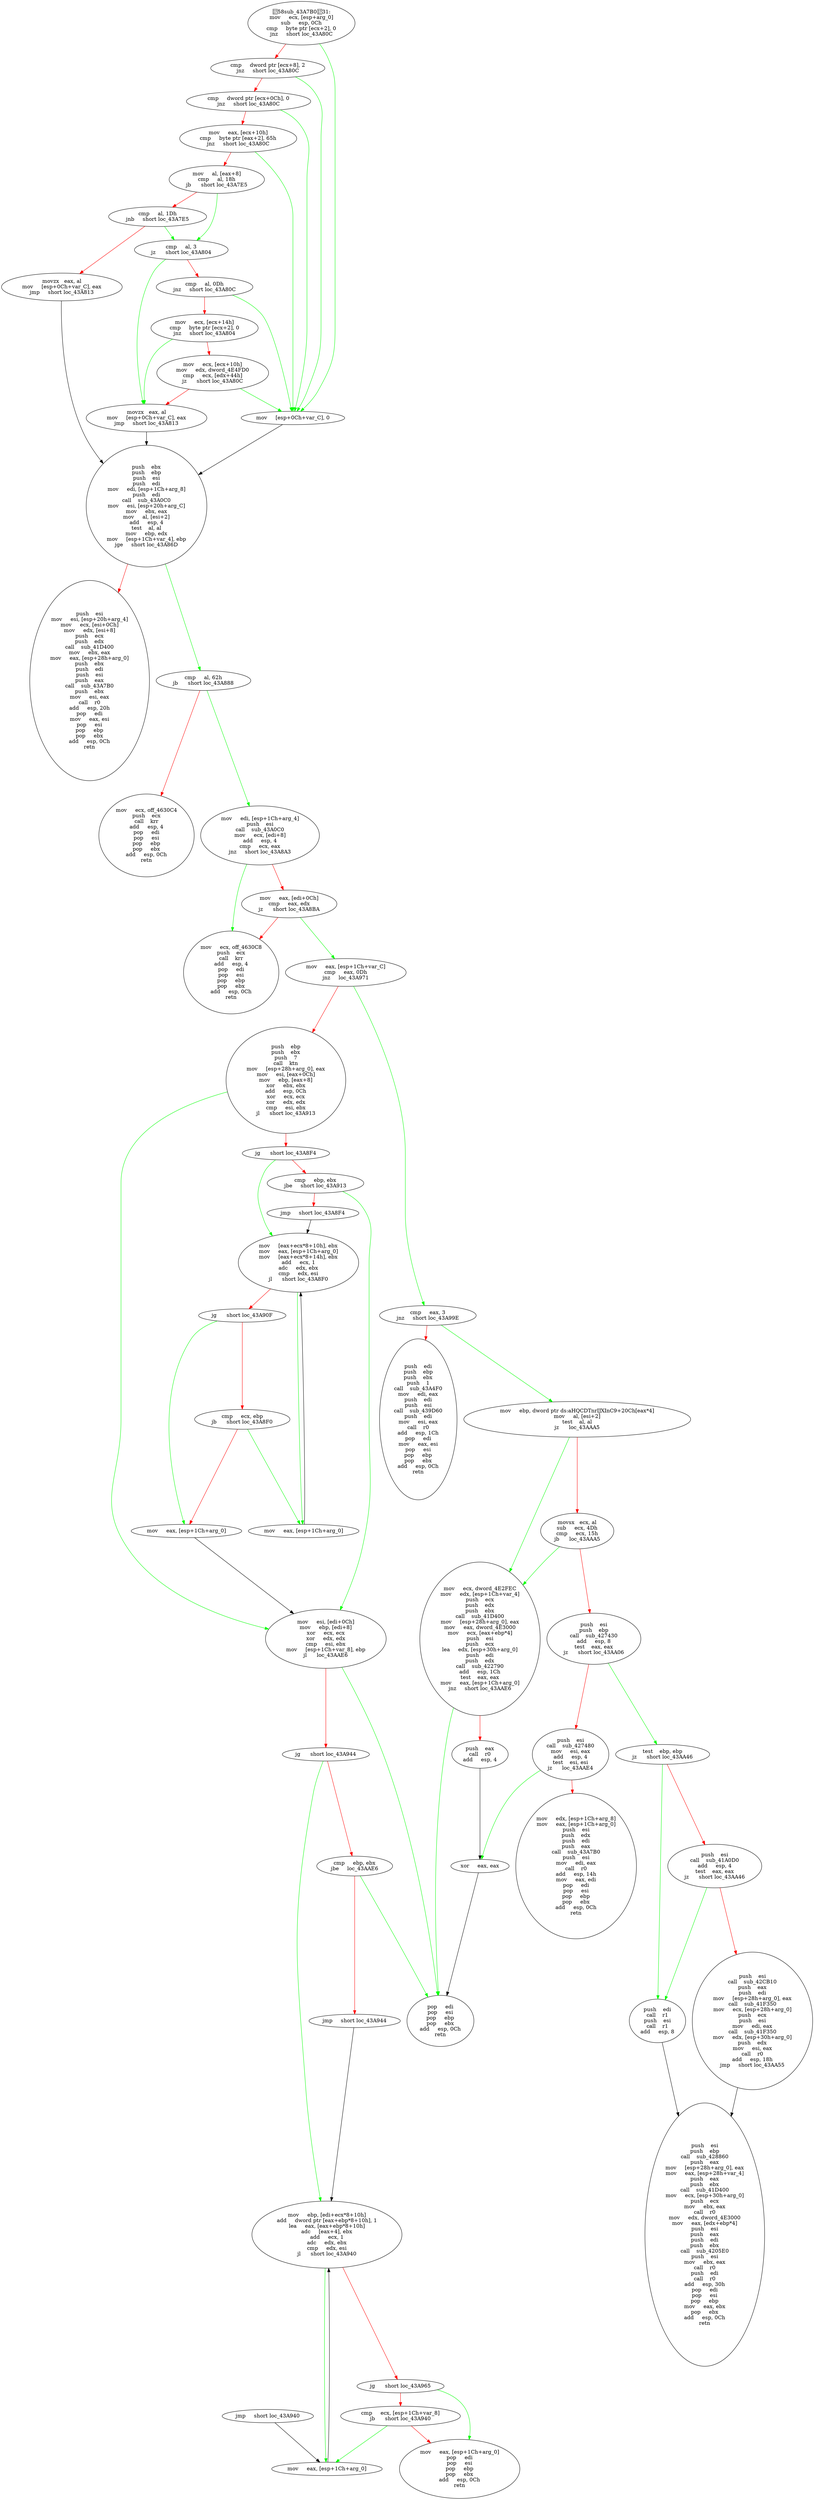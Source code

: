 digraph G{
Node0 [label = "58sub_43A7B031:
mov     ecx, [esp+arg_0]
sub     esp, 0Ch
cmp     byte ptr [ecx+2], 0
jnz     short loc_43A80C"]
Node1 [label = "cmp     dword ptr [ecx+8], 2
jnz     short loc_43A80C"]
Node2 [label = "cmp     dword ptr [ecx+0Ch], 0
jnz     short loc_43A80C"]
Node3 [label = "mov     eax, [ecx+10h]
cmp     byte ptr [eax+2], 65h
jnz     short loc_43A80C"]
Node4 [label = "mov     al, [eax+8]
cmp     al, 18h
jb      short loc_43A7E5"]
Node5 [label = "cmp     al, 1Dh
jnb     short loc_43A7E5"]
Node6 [label = "movzx   eax, al
mov     [esp+0Ch+var_C], eax
jmp     short loc_43A813"]
Node7 [label = "cmp     al, 3
jz      short loc_43A804"]
Node8 [label = "cmp     al, 0Dh
jnz     short loc_43A80C"]
Node9 [label = "mov     ecx, [ecx+14h]
cmp     byte ptr [ecx+2], 0
jnz     short loc_43A804"]
Node10 [label = "mov     ecx, [ecx+10h]
mov     edx, dword_4E4FD0
cmp     ecx, [edx+44h]
jz      short loc_43A80C"]
Node11 [label = "movzx   eax, al
mov     [esp+0Ch+var_C], eax
jmp     short loc_43A813"]
Node12 [label = "mov     [esp+0Ch+var_C], 0"]
Node13 [label = "push    ebx
push    ebp
push    esi
push    edi
mov     edi, [esp+1Ch+arg_8]
push    edi
call    sub_43A0C0
mov     esi, [esp+20h+arg_C]
mov     ebx, eax
mov     al, [esi+2]
add     esp, 4
test    al, al
mov     ebp, edx
mov     [esp+1Ch+var_4], ebp
jge     short loc_43A86D"]
Node14 [label = "push    esi
mov     esi, [esp+20h+arg_4]
mov     ecx, [esi+0Ch]
mov     edx, [esi+8]
push    ecx
push    edx
call    sub_41D400
mov     ebx, eax
mov     eax, [esp+28h+arg_0]
push    ebx
push    edi
push    esi
push    eax
call    sub_43A7B0
push    ebx
mov     esi, eax
call    r0
add     esp, 20h
pop     edi
mov     eax, esi
pop     esi
pop     ebp
pop     ebx
add     esp, 0Ch
retn"]
Node15 [label = "cmp     al, 62h
jb      short loc_43A888"]
Node16 [label = "mov     ecx, off_4630C4
push    ecx
call    krr
add     esp, 4
pop     edi
pop     esi
pop     ebp
pop     ebx
add     esp, 0Ch
retn"]
Node17 [label = "mov     edi, [esp+1Ch+arg_4]
push    esi
call    sub_43A0C0
mov     ecx, [edi+8]
add     esp, 4
cmp     ecx, eax
jnz     short loc_43A8A3"]
Node18 [label = "mov     eax, [edi+0Ch]
cmp     eax, edx
jz      short loc_43A8BA"]
Node19 [label = "mov     ecx, off_4630C8
push    ecx
call    krr
add     esp, 4
pop     edi
pop     esi
pop     ebp
pop     ebx
add     esp, 0Ch
retn"]
Node20 [label = "mov     eax, [esp+1Ch+var_C]
cmp     eax, 0Dh
jnz     loc_43A971"]
Node21 [label = "push    ebp
push    ebx
push    7
call    ktn
mov     [esp+28h+arg_0], eax
mov     esi, [eax+0Ch]
mov     ebp, [eax+8]
xor     ebx, ebx
add     esp, 0Ch
xor     ecx, ecx
xor     edx, edx
cmp     esi, ebx
jl      short loc_43A913"]
Node22 [label = "jg      short loc_43A8F4"]
Node23 [label = "cmp     ebp, ebx
jbe     short loc_43A913"]
Node24 [label = "jmp     short loc_43A8F4"]
Node25 [label = "mov     eax, [esp+1Ch+arg_0]"]
Node26 [label = "mov     [eax+ecx*8+10h], ebx
mov     eax, [esp+1Ch+arg_0]
mov     [eax+ecx*8+14h], ebx
add     ecx, 1
adc     edx, ebx
cmp     edx, esi
jl      short loc_43A8F0"]
Node27 [label = "jg      short loc_43A90F"]
Node28 [label = "cmp     ecx, ebp
jb      short loc_43A8F0"]
Node29 [label = "mov     eax, [esp+1Ch+arg_0]"]
Node30 [label = "mov     esi, [edi+0Ch]
mov     ebp, [edi+8]
xor     ecx, ecx
xor     edx, edx
cmp     esi, ebx
mov     [esp+1Ch+var_8], ebp
jl      loc_43AAE6"]
Node31 [label = "jg      short loc_43A944"]
Node32 [label = "cmp     ebp, ebx
jbe     loc_43AAE6"]
Node33 [label = "jmp     short loc_43A944"]
Node34 [label = "jmp     short loc_43A940"]
Node35 [label = "mov     eax, [esp+1Ch+arg_0]"]
Node36 [label = "mov     ebp, [edi+ecx*8+10h]
add     dword ptr [eax+ebp*8+10h], 1
lea     eax, [eax+ebp*8+10h]
adc     [eax+4], ebx
add     ecx, 1
adc     edx, ebx
cmp     edx, esi
jl      short loc_43A940"]
Node37 [label = "jg      short loc_43A965"]
Node38 [label = "cmp     ecx, [esp+1Ch+var_8]
jb      short loc_43A940"]
Node39 [label = "mov     eax, [esp+1Ch+arg_0]
pop     edi
pop     esi
pop     ebp
pop     ebx
add     esp, 0Ch
retn"]
Node40 [label = "cmp     eax, 3
jnz     short loc_43A99E"]
Node41 [label = "push    edi
push    ebp
push    ebx
push    1
call    sub_43A4F0
mov     edi, eax
push    edi
push    esi
call    sub_439D60
push    edi
mov     esi, eax
call    r0
add     esp, 1Ch
pop     edi
mov     eax, esi
pop     esi
pop     ebp
pop     ebx
add     esp, 0Ch
retn"]
Node42 [label = "mov     ebp, dword ptr ds:aHQCDTnrIJXInC9+20Ch[eax*4]
mov     al, [esi+2]
test    al, al
jz      loc_43AAA5"]
Node43 [label = "movsx   ecx, al
sub     ecx, 4Dh
cmp     ecx, 15h
jb      loc_43AAA5"]
Node44 [label = "push    esi
push    ebp
call    sub_427430
add     esp, 8
test    eax, eax
jz      short loc_43AA06"]
Node45 [label = "push    esi
call    sub_427480
mov     esi, eax
add     esp, 4
test    esi, esi
jz      loc_43AAE4"]
Node46 [label = "mov     edx, [esp+1Ch+arg_8]
mov     eax, [esp+1Ch+arg_0]
push    esi
push    edx
push    edi
push    eax
call    sub_43A7B0
push    esi
mov     edi, eax
call    r0
add     esp, 14h
mov     eax, edi
pop     edi
pop     esi
pop     ebp
pop     ebx
add     esp, 0Ch
retn"]
Node47 [label = "test    ebp, ebp
jz      short loc_43AA46"]
Node48 [label = "push    esi
call    sub_41A0D0
add     esp, 4
test    eax, eax
jz      short loc_43AA46"]
Node49 [label = "push    esi
call    sub_42CB10
push    eax
push    edi
mov     [esp+28h+arg_0], eax
call    sub_41F350
mov     ecx, [esp+28h+arg_0]
push    ecx
push    esi
mov     edi, eax
call    sub_41F350
mov     edx, [esp+30h+arg_0]
push    edx
mov     esi, eax
call    r0
add     esp, 18h
jmp     short loc_43AA55"]
Node50 [label = "push    edi
call    r1
push    esi
call    r1
add     esp, 8"]
Node51 [label = "push    esi
push    ebp
call    sub_428860
push    eax
mov     [esp+28h+arg_0], eax
mov     eax, [esp+28h+var_4]
push    eax
push    ebx
call    sub_41D400
mov     ecx, [esp+30h+arg_0]
push    ecx
mov     ebx, eax
call    r0
mov     edx, dword_4E3000
mov     eax, [edx+ebp*4]
push    esi
push    eax
push    edi
push    ebx
call    sub_4205E0
push    esi
mov     ebx, eax
call    r0
push    edi
call    r0
add     esp, 30h
pop     edi
pop     esi
pop     ebp
mov     eax, ebx
pop     ebx
add     esp, 0Ch
retn"]
Node52 [label = "mov     ecx, dword_4E2FEC
mov     edx, [esp+1Ch+var_4]
push    ecx
push    edx
push    ebx
call    sub_41D400
mov     [esp+28h+arg_0], eax
mov     eax, dword_4E3000
mov     ecx, [eax+ebp*4]
push    esi
push    ecx
lea     edx, [esp+30h+arg_0]
push    edi
push    edx
call    sub_422790
add     esp, 1Ch
test    eax, eax
mov     eax, [esp+1Ch+arg_0]
jnz     short loc_43AAE6"]
Node53 [label = "push    eax
call    r0
add     esp, 4"]
Node54 [label = "xor     eax, eax"]
Node55 [label = "pop     edi
pop     esi
pop     ebp
pop     ebx
add     esp, 0Ch
retn"]
Node0 -> Node1 [color = "red"]
Node0 -> Node12 [color = "green"]
Node1 -> Node2 [color = "red"]
Node1 -> Node12 [color = "green"]
Node2 -> Node3 [color = "red"]
Node2 -> Node12 [color = "green"]
Node3 -> Node4 [color = "red"]
Node3 -> Node12 [color = "green"]
Node4 -> Node5 [color = "red"]
Node4 -> Node7 [color = "green"]
Node5 -> Node6 [color = "red"]
Node5 -> Node7 [color = "green"]
Node6 -> Node13 [color = "black"]
Node7 -> Node8 [color = "red"]
Node7 -> Node11 [color = "green"]
Node8 -> Node9 [color = "red"]
Node8 -> Node12 [color = "green"]
Node9 -> Node10 [color = "red"]
Node9 -> Node11 [color = "green"]
Node10 -> Node11 [color = "red"]
Node10 -> Node12 [color = "green"]
Node11 -> Node13 [color = "black"]
Node12 -> Node13 [color = "black"]
Node13 -> Node14 [color = "red"]
Node13 -> Node15 [color = "green"]
Node15 -> Node16 [color = "red"]
Node15 -> Node17 [color = "green"]
Node17 -> Node18 [color = "red"]
Node17 -> Node19 [color = "green"]
Node18 -> Node19 [color = "red"]
Node18 -> Node20 [color = "green"]
Node20 -> Node21 [color = "red"]
Node20 -> Node40 [color = "green"]
Node21 -> Node22 [color = "red"]
Node21 -> Node30 [color = "green"]
Node22 -> Node23 [color = "red"]
Node22 -> Node26 [color = "green"]
Node23 -> Node24 [color = "red"]
Node23 -> Node30 [color = "green"]
Node24 -> Node26 [color = "black"]
Node25 -> Node26 [color = "black"]
Node26 -> Node25 [color = "green"]
Node26 -> Node27 [color = "red"]
Node27 -> Node28 [color = "red"]
Node27 -> Node29 [color = "green"]
Node28 -> Node25 [color = "green"]
Node28 -> Node29 [color = "red"]
Node29 -> Node30 [color = "black"]
Node30 -> Node31 [color = "red"]
Node30 -> Node55 [color = "green"]
Node31 -> Node32 [color = "red"]
Node31 -> Node36 [color = "green"]
Node32 -> Node33 [color = "red"]
Node32 -> Node55 [color = "green"]
Node33 -> Node36 [color = "black"]
Node34 -> Node35 [color = "black"]
Node35 -> Node36 [color = "black"]
Node36 -> Node35 [color = "green"]
Node36 -> Node37 [color = "red"]
Node37 -> Node38 [color = "red"]
Node37 -> Node39 [color = "green"]
Node38 -> Node35 [color = "green"]
Node38 -> Node39 [color = "red"]
Node40 -> Node41 [color = "red"]
Node40 -> Node42 [color = "green"]
Node42 -> Node43 [color = "red"]
Node42 -> Node52 [color = "green"]
Node43 -> Node44 [color = "red"]
Node43 -> Node52 [color = "green"]
Node44 -> Node45 [color = "red"]
Node44 -> Node47 [color = "green"]
Node45 -> Node46 [color = "red"]
Node45 -> Node54 [color = "green"]
Node47 -> Node48 [color = "red"]
Node47 -> Node50 [color = "green"]
Node48 -> Node49 [color = "red"]
Node48 -> Node50 [color = "green"]
Node49 -> Node51 [color = "black"]
Node50 -> Node51 [color = "black"]
Node52 -> Node53 [color = "red"]
Node52 -> Node55 [color = "green"]
Node53 -> Node54 [color = "black"]
Node54 -> Node55 [color = "black"]
}